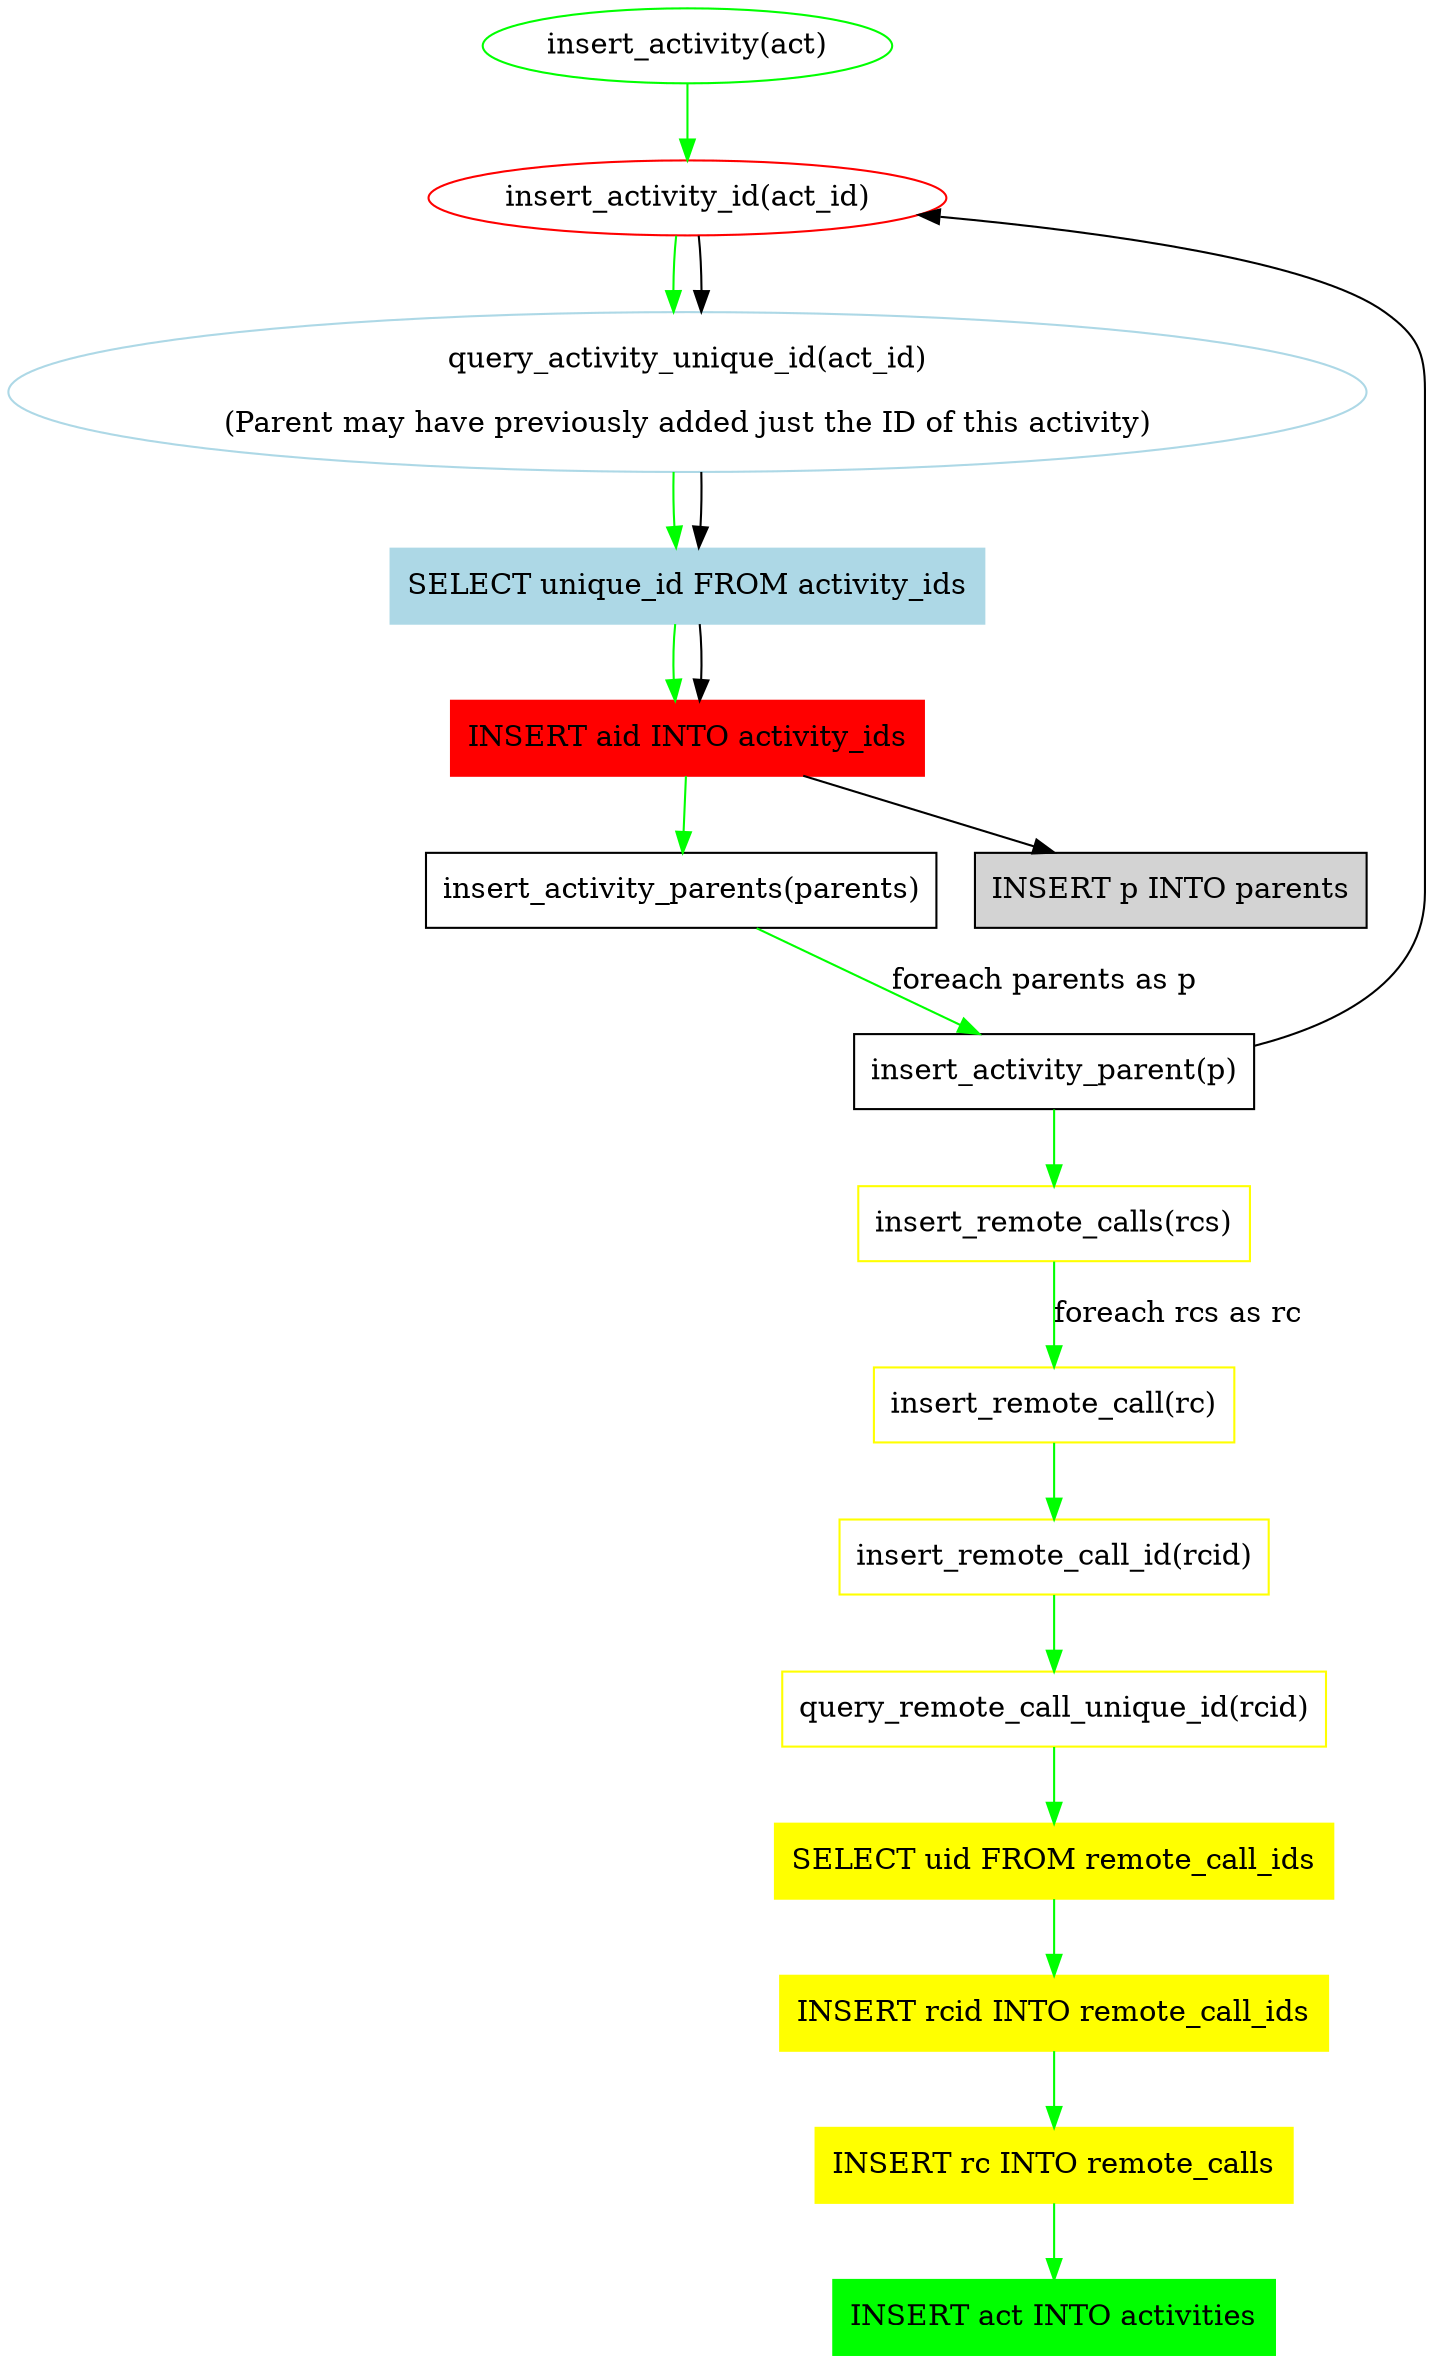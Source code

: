 digraph I {
	insert_activity[label="insert_activity(act)",color="green"];
	insert_activity_id [label="insert_activity_id(act_id)",color="red"];
	query_activity_unique_id [label="query_activity_unique_id(act_id)\n\n(Parent may have previously added just the ID of this activity)",color="lightblue"];
	select_activity_unique_id [shape="box",label="SELECT unique_id FROM activity_ids",color="lightblue",style="filled"];
	insert_activity_id_2 [shape="box",label="INSERT aid INTO activity_ids",color="red",style="filled"];
	insert_parents [shape="box",label="insert_activity_parents(parents)"];
	insert_parent [shape="box",label="insert_activity_parent(p)"];
	insert_parent_2 [shape="box",label="INSERT p INTO parents",style="filled"];
	insert_rcs [shape="box",label="insert_remote_calls(rcs)",color="yellow"];
	insert_rc [shape="box",label="insert_remote_call(rc)",color="yellow"];
	insert_rc_id [shape="box",label="insert_remote_call_id(rcid)",color="yellow"];
	query_rc_uid [shape="box",label="query_remote_call_unique_id(rcid)",color="yellow"];
	select_rc_uid [shape="box",label="SELECT uid FROM remote_call_ids",color="yellow",style="filled"];
	insert_rc_id_2 [shape="box",label="INSERT rcid INTO remote_call_ids",color="yellow",style="filled"];
	insert_rc_2 [shape="box",label="INSERT rc INTO remote_calls",color="yellow",style="filled"];
	insert_activity_2 [shape="box",label="INSERT act INTO activities",color="green",style="filled"];
	

	insert_activity -> insert_activity_id [color="green"];
	insert_activity_id -> query_activity_unique_id [color="green"];
	query_activity_unique_id -> select_activity_unique_id [color="green"];
	select_activity_unique_id -> insert_activity_id_2 [color="green"];
	insert_activity_id_2 -> insert_parents [color="green"];
	insert_parents -> insert_parent [label="foreach parents as p",color="green"];
	insert_parent -> insert_activity_id [];
	insert_activity_id -> query_activity_unique_id [];
	query_activity_unique_id -> select_activity_unique_id [];
	select_activity_unique_id -> insert_activity_id_2 [];
	insert_activity_id_2 -> insert_parent_2 [];
	insert_parent -> insert_rcs [color="green"];
	insert_rcs -> insert_rc [color="green",label="foreach rcs as rc"];
	insert_rc -> insert_rc_id [color="green"];
	insert_rc_id -> query_rc_uid [color="green"];
	query_rc_uid -> select_rc_uid [color="green"];
	select_rc_uid -> insert_rc_id_2 [color="green"];
	insert_rc_id_2 -> insert_rc_2 [color="green"];
	insert_rc_2 -> insert_activity_2 [color="green"];

}
